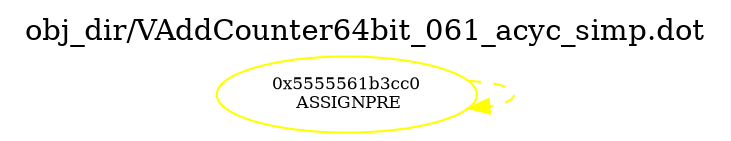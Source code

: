 digraph v3graph {
	graph	[label="obj_dir/VAddCounter64bit_061_acyc_simp.dot",
		 labelloc=t, labeljust=l,
		 //size="7.5,10",
		 rankdir=TB];
	n0	[fontsize=8 label="0x5555561b3cc0\n ASSIGNPRE", color=yellow];
	n0 -> n0 [fontsize=8 label="" weight=3 color=yellow style=dashed];
}
